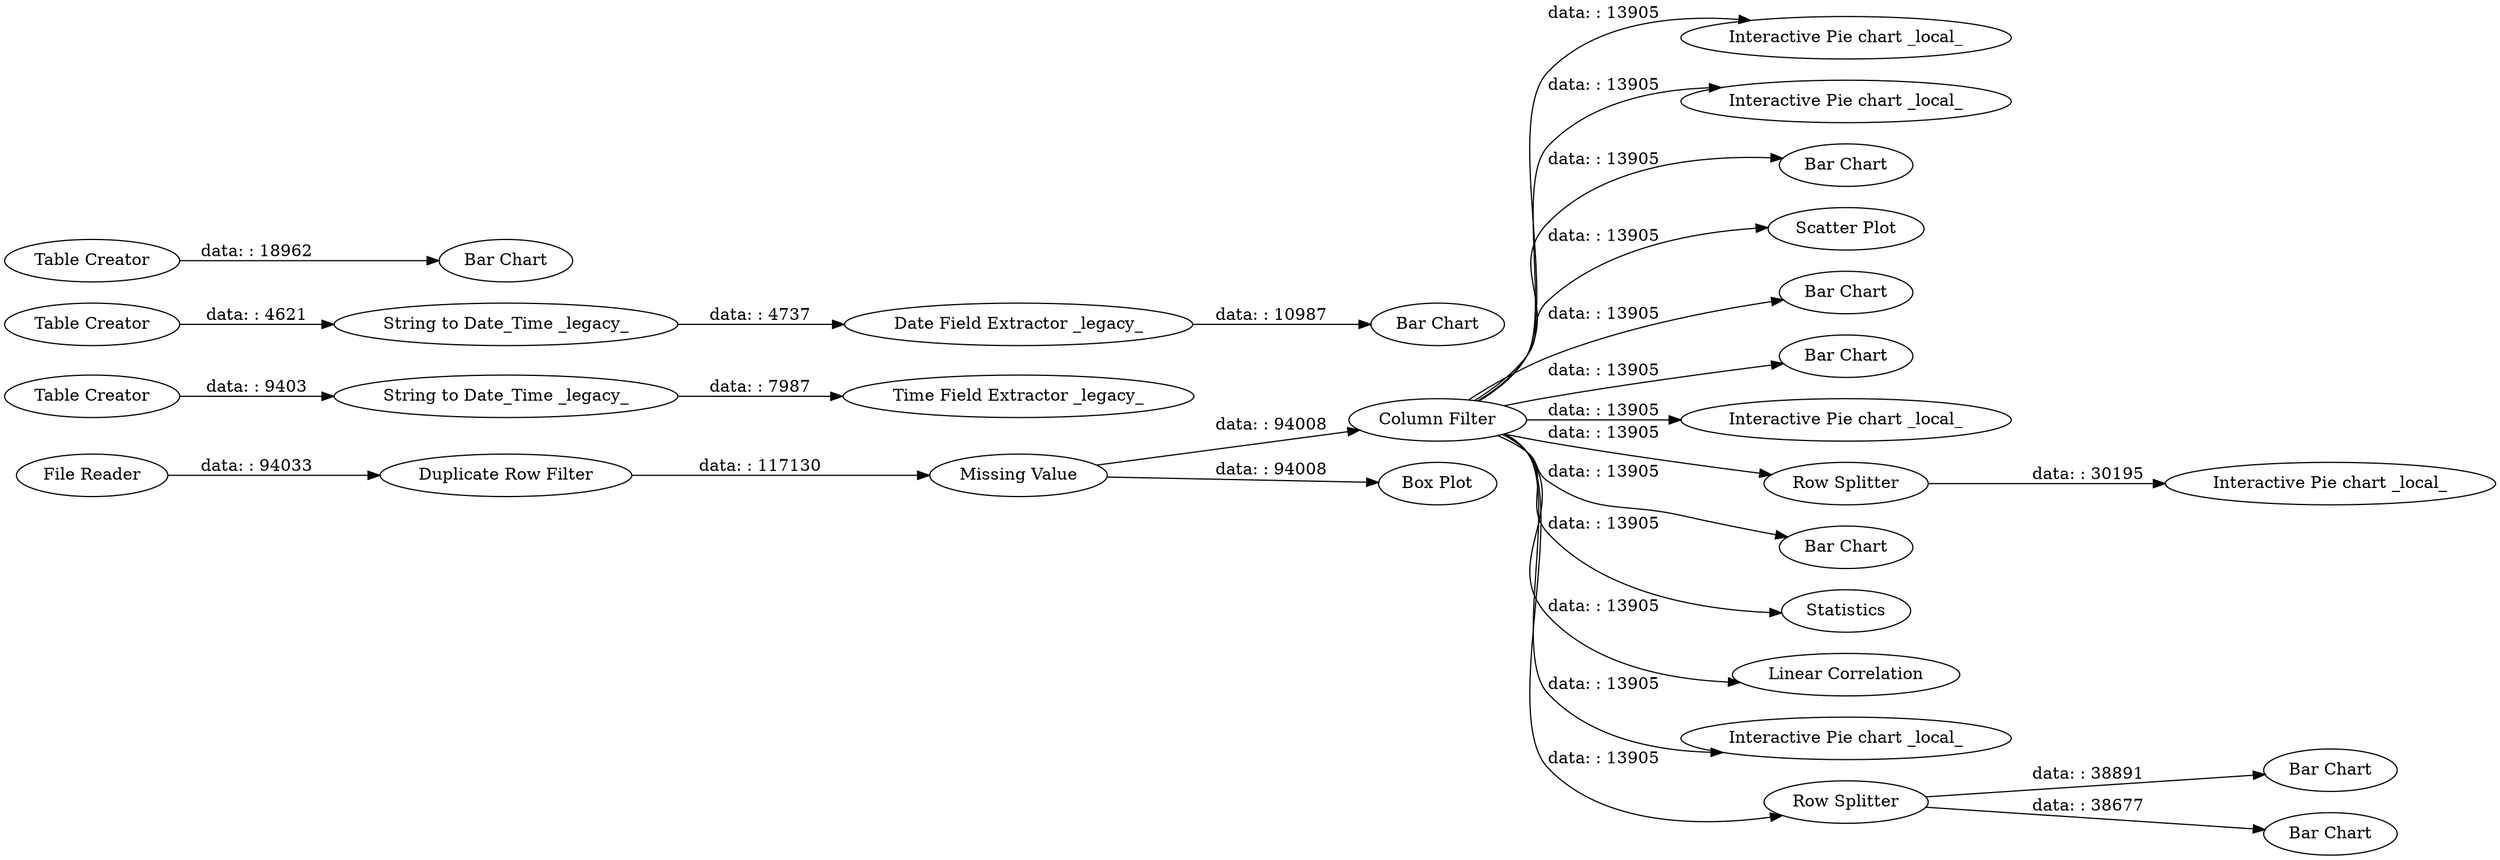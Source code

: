 digraph {
	"4653355480460778654_1" [label="File Reader"]
	"56952025787851649_21" [label="Table Creator"]
	"4653355480460778654_13" [label="Interactive Pie chart _local_"]
	"4653355480460778654_2" [label="Duplicate Row Filter"]
	"4653355480460778654_18" [label="String to Date_Time _legacy_"]
	"4653355480460778654_6" [label="Column Filter"]
	"4653355480460778654_9" [label="Interactive Pie chart _local_"]
	"4653355480460778654_17" [label="Table Creator"]
	"4653355480460778654_4" [label="Box Plot"]
	"4653355480460778654_27" [label="Table Creator"]
	"4653355480460778654_3" [label="Missing Value"]
	"4653355480460778654_31" [label="Bar Chart"]
	"4653355480460778654_10" [label="Scatter Plot"]
	"4653355480460778654_29" [label="Bar Chart"]
	"56952025787851649_22" [label="String to Date_Time _legacy_"]
	"4653355480460778654_11" [label="Bar Chart"]
	"56952025787851649_24" [label="Time Field Extractor _legacy_"]
	"4653355480460778654_15" [label="Bar Chart"]
	"4653355480460778654_12" [label="Interactive Pie chart _local_"]
	"4653355480460778654_19" [label="Date Field Extractor _legacy_"]
	"4653355480460778654_33" [label="Row Splitter"]
	"4653355480460778654_32" [label="Interactive Pie chart _local_"]
	"4653355480460778654_16" [label="Bar Chart"]
	"4653355480460778654_30" [label="Bar Chart"]
	"4653355480460778654_7" [label=Statistics]
	"4653355480460778654_5" [label="Linear Correlation"]
	"4653355480460778654_8" [label="Interactive Pie chart _local_"]
	"4653355480460778654_28" [label="Bar Chart"]
	"4653355480460778654_20" [label="Bar Chart"]
	"4653355480460778654_14" [label="Row Splitter"]
	"4653355480460778654_14" -> "4653355480460778654_15" [label="data: : 38891"]
	"4653355480460778654_6" -> "4653355480460778654_13" [label="data: : 13905"]
	"4653355480460778654_19" -> "4653355480460778654_20" [label="data: : 10987"]
	"4653355480460778654_33" -> "4653355480460778654_32" [label="data: : 30195"]
	"4653355480460778654_6" -> "4653355480460778654_5" [label="data: : 13905"]
	"4653355480460778654_6" -> "4653355480460778654_8" [label="data: : 13905"]
	"4653355480460778654_18" -> "4653355480460778654_19" [label="data: : 4737"]
	"4653355480460778654_27" -> "4653355480460778654_28" [label="data: : 18962"]
	"4653355480460778654_6" -> "4653355480460778654_11" [label="data: : 13905"]
	"4653355480460778654_6" -> "4653355480460778654_33" [label="data: : 13905"]
	"56952025787851649_22" -> "56952025787851649_24" [label="data: : 7987"]
	"4653355480460778654_3" -> "4653355480460778654_6" [label="data: : 94008"]
	"4653355480460778654_6" -> "4653355480460778654_14" [label="data: : 13905"]
	"4653355480460778654_3" -> "4653355480460778654_4" [label="data: : 94008"]
	"56952025787851649_21" -> "56952025787851649_22" [label="data: : 9403"]
	"4653355480460778654_6" -> "4653355480460778654_7" [label="data: : 13905"]
	"4653355480460778654_6" -> "4653355480460778654_30" [label="data: : 13905"]
	"4653355480460778654_6" -> "4653355480460778654_31" [label="data: : 13905"]
	"4653355480460778654_1" -> "4653355480460778654_2" [label="data: : 94033"]
	"4653355480460778654_6" -> "4653355480460778654_29" [label="data: : 13905"]
	"4653355480460778654_17" -> "4653355480460778654_18" [label="data: : 4621"]
	"4653355480460778654_6" -> "4653355480460778654_9" [label="data: : 13905"]
	"4653355480460778654_14" -> "4653355480460778654_16" [label="data: : 38677"]
	"4653355480460778654_6" -> "4653355480460778654_10" [label="data: : 13905"]
	"4653355480460778654_2" -> "4653355480460778654_3" [label="data: : 117130"]
	"4653355480460778654_6" -> "4653355480460778654_12" [label="data: : 13905"]
	rankdir=LR
}
